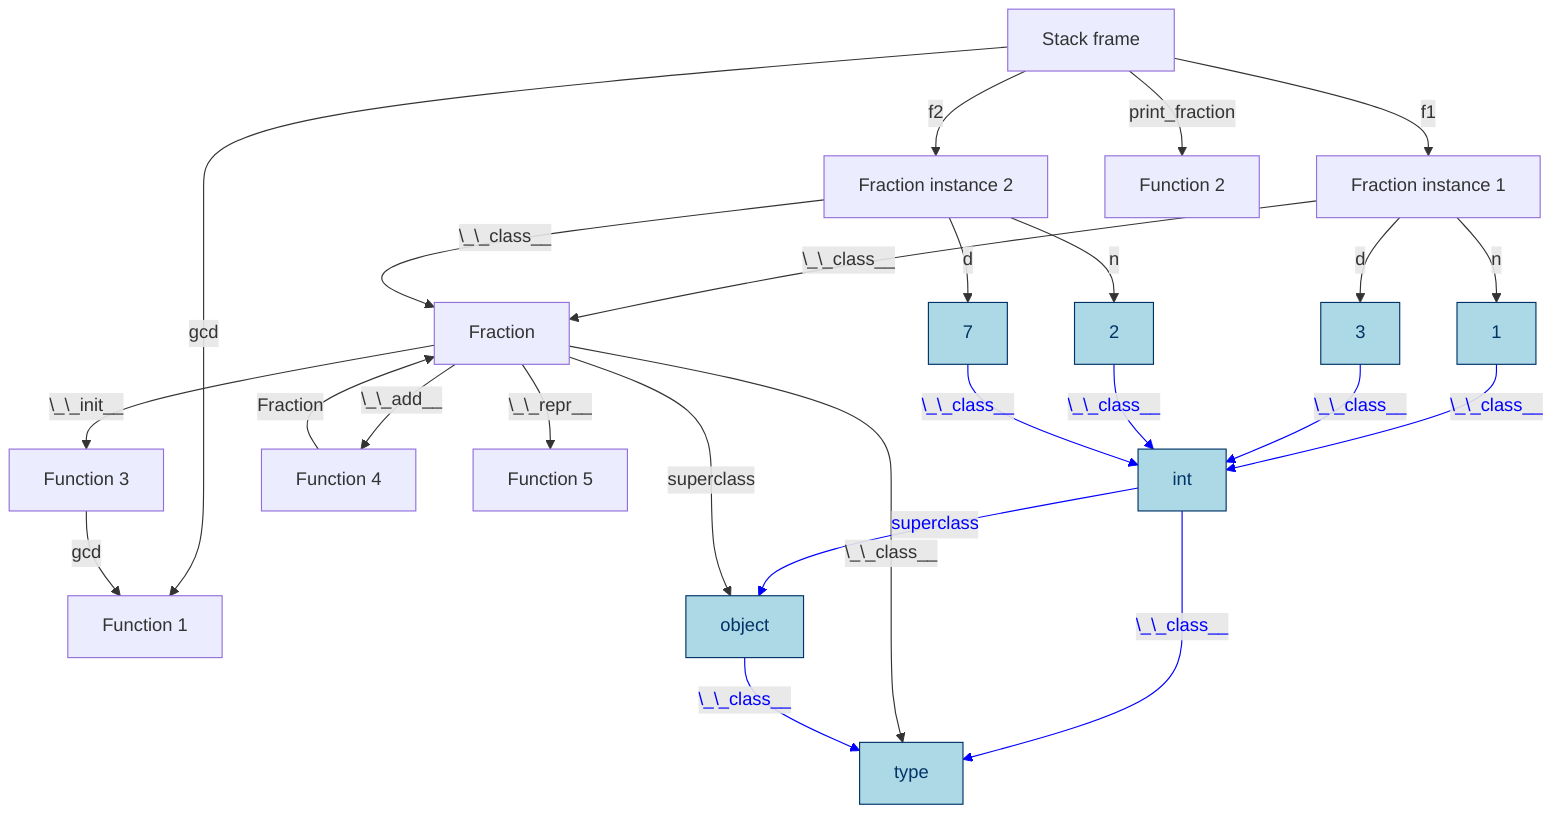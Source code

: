 graph TD;
     A[Stack frame]-- f1 -->B[Fraction instance 1]
     B-- n -->1:::imm
     B-- d -->3:::imm
     A-- f2 -->D[Fraction instance 2]
     D-- n -->2:::imm
     D-- d -->7:::imm
     B-- \_\_class__ -->E[Fraction]
     D-- \_\_class__ -->E
     1-- \_\_class__ -->int:::imm
     3-- \_\_class__ -->int
     2-- \_\_class__ -->int
     7-- \_\_class__ -->int
     int -- \_\_class__ -->type:::imm
     E-- \_\_init__ -->AA[Function 3]
     E-- \_\_add__ -->BB[Function 4]
     E-- \_\_repr__ -->CC[Function 5]
     E-- \_\_class__ -->type:::imm
     A-- gcd -->DD[Function 1]
     A-- print_fraction -->EE[Function 2]
     AA-- gcd -->DD
     BB-- Fraction -->E
     int -- superclass -->O[object]:::imm
     E -- superclass -->O
     O -- \_\_class__ -->type:::imm
     classDef imm fill:#ADD8E6,stroke:#003366,stroke-width:1px,color:#003366;
     linkStyle 8,9,10,11,12,21,23 stroke:#00f,stroke-width:1px,color:blue;